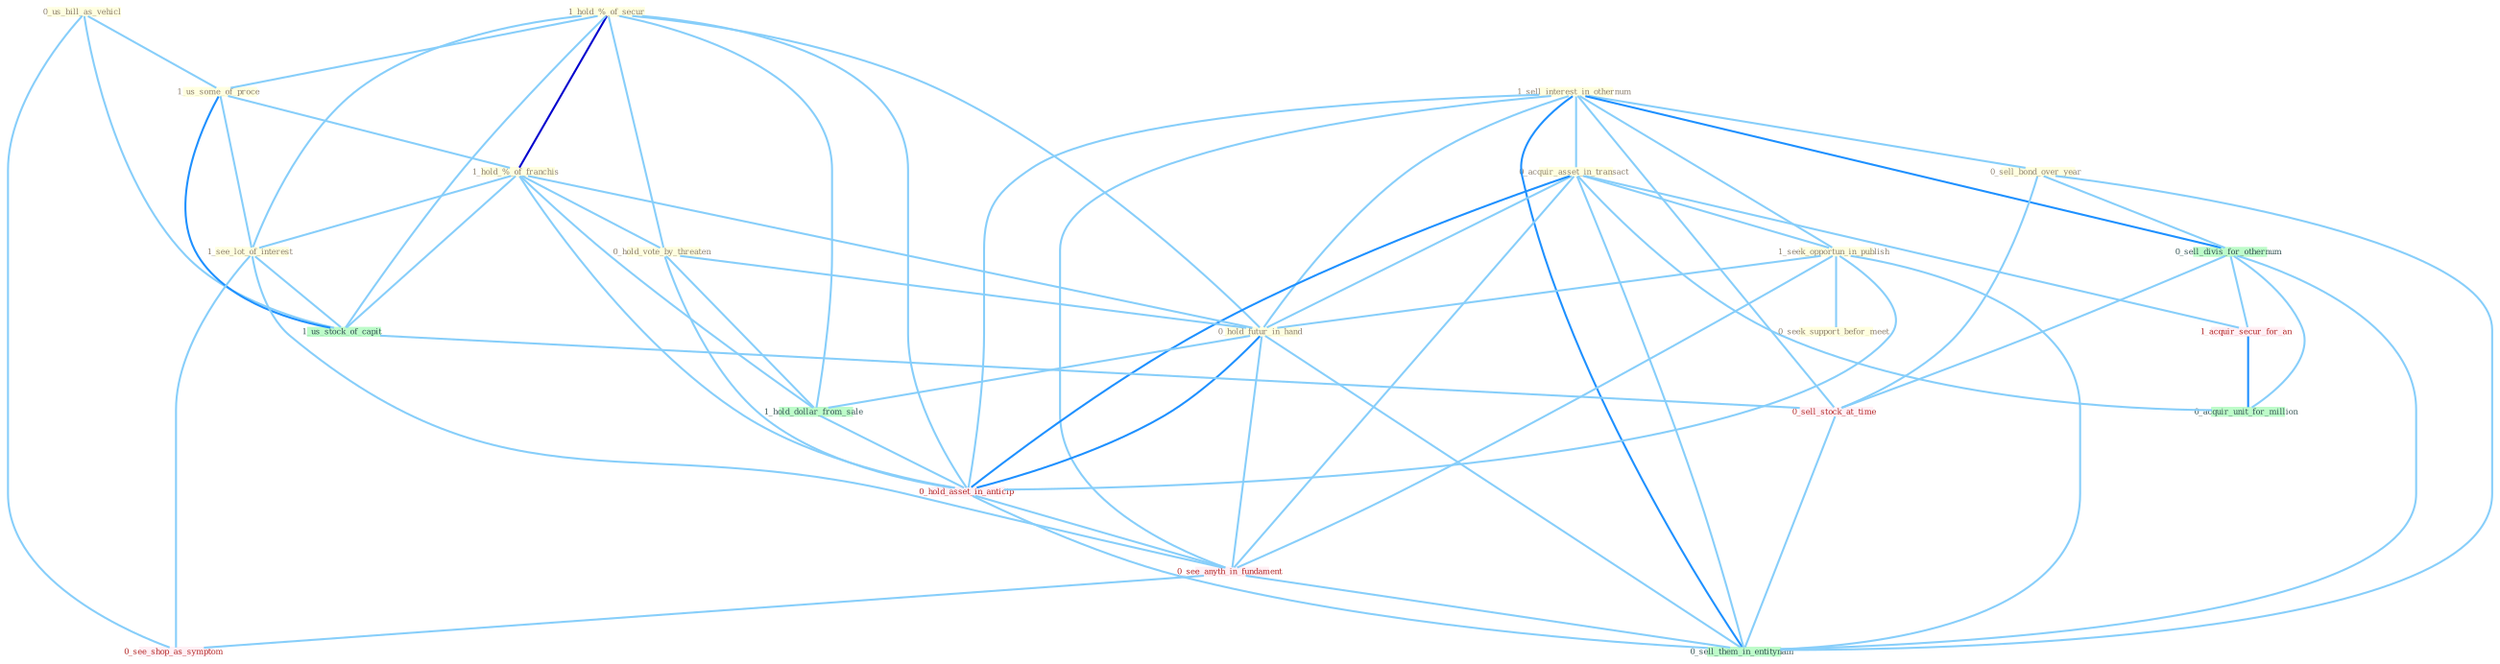 Graph G{ 
    node
    [shape=polygon,style=filled,width=.5,height=.06,color="#BDFCC9",fixedsize=true,fontsize=4,
    fontcolor="#2f4f4f"];
    {node
    [color="#ffffe0", fontcolor="#8b7d6b"] "1_hold_%_of_secur " "1_sell_interest_in_othernum " "0_sell_bond_over_year " "0_us_bill_as_vehicl " "0_acquir_asset_in_transact " "1_us_some_of_proce " "1_seek_opportun_in_publish " "1_hold_%_of_franchis " "0_seek_support_befor_meet " "1_see_lot_of_interest " "0_hold_vote_by_threaten " "0_hold_futur_in_hand "}
{node [color="#fff0f5", fontcolor="#b22222"] "1_acquir_secur_for_an " "0_hold_asset_in_anticip " "0_sell_stock_at_time " "0_see_anyth_in_fundament " "0_see_shop_as_symptom "}
edge [color="#B0E2FF"];

	"1_hold_%_of_secur " -- "1_us_some_of_proce " [w="1", color="#87cefa" ];
	"1_hold_%_of_secur " -- "1_hold_%_of_franchis " [w="3", color="#0000cd" , len=0.6];
	"1_hold_%_of_secur " -- "1_see_lot_of_interest " [w="1", color="#87cefa" ];
	"1_hold_%_of_secur " -- "0_hold_vote_by_threaten " [w="1", color="#87cefa" ];
	"1_hold_%_of_secur " -- "0_hold_futur_in_hand " [w="1", color="#87cefa" ];
	"1_hold_%_of_secur " -- "1_us_stock_of_capit " [w="1", color="#87cefa" ];
	"1_hold_%_of_secur " -- "1_hold_dollar_from_sale " [w="1", color="#87cefa" ];
	"1_hold_%_of_secur " -- "0_hold_asset_in_anticip " [w="1", color="#87cefa" ];
	"1_sell_interest_in_othernum " -- "0_sell_bond_over_year " [w="1", color="#87cefa" ];
	"1_sell_interest_in_othernum " -- "0_acquir_asset_in_transact " [w="1", color="#87cefa" ];
	"1_sell_interest_in_othernum " -- "1_seek_opportun_in_publish " [w="1", color="#87cefa" ];
	"1_sell_interest_in_othernum " -- "0_hold_futur_in_hand " [w="1", color="#87cefa" ];
	"1_sell_interest_in_othernum " -- "0_sell_divis_for_othernum " [w="2", color="#1e90ff" , len=0.8];
	"1_sell_interest_in_othernum " -- "0_hold_asset_in_anticip " [w="1", color="#87cefa" ];
	"1_sell_interest_in_othernum " -- "0_sell_stock_at_time " [w="1", color="#87cefa" ];
	"1_sell_interest_in_othernum " -- "0_see_anyth_in_fundament " [w="1", color="#87cefa" ];
	"1_sell_interest_in_othernum " -- "0_sell_them_in_entitynam " [w="2", color="#1e90ff" , len=0.8];
	"0_sell_bond_over_year " -- "0_sell_divis_for_othernum " [w="1", color="#87cefa" ];
	"0_sell_bond_over_year " -- "0_sell_stock_at_time " [w="1", color="#87cefa" ];
	"0_sell_bond_over_year " -- "0_sell_them_in_entitynam " [w="1", color="#87cefa" ];
	"0_us_bill_as_vehicl " -- "1_us_some_of_proce " [w="1", color="#87cefa" ];
	"0_us_bill_as_vehicl " -- "1_us_stock_of_capit " [w="1", color="#87cefa" ];
	"0_us_bill_as_vehicl " -- "0_see_shop_as_symptom " [w="1", color="#87cefa" ];
	"0_acquir_asset_in_transact " -- "1_seek_opportun_in_publish " [w="1", color="#87cefa" ];
	"0_acquir_asset_in_transact " -- "0_hold_futur_in_hand " [w="1", color="#87cefa" ];
	"0_acquir_asset_in_transact " -- "1_acquir_secur_for_an " [w="1", color="#87cefa" ];
	"0_acquir_asset_in_transact " -- "0_hold_asset_in_anticip " [w="2", color="#1e90ff" , len=0.8];
	"0_acquir_asset_in_transact " -- "0_see_anyth_in_fundament " [w="1", color="#87cefa" ];
	"0_acquir_asset_in_transact " -- "0_acquir_unit_for_million " [w="1", color="#87cefa" ];
	"0_acquir_asset_in_transact " -- "0_sell_them_in_entitynam " [w="1", color="#87cefa" ];
	"1_us_some_of_proce " -- "1_hold_%_of_franchis " [w="1", color="#87cefa" ];
	"1_us_some_of_proce " -- "1_see_lot_of_interest " [w="1", color="#87cefa" ];
	"1_us_some_of_proce " -- "1_us_stock_of_capit " [w="2", color="#1e90ff" , len=0.8];
	"1_seek_opportun_in_publish " -- "0_seek_support_befor_meet " [w="1", color="#87cefa" ];
	"1_seek_opportun_in_publish " -- "0_hold_futur_in_hand " [w="1", color="#87cefa" ];
	"1_seek_opportun_in_publish " -- "0_hold_asset_in_anticip " [w="1", color="#87cefa" ];
	"1_seek_opportun_in_publish " -- "0_see_anyth_in_fundament " [w="1", color="#87cefa" ];
	"1_seek_opportun_in_publish " -- "0_sell_them_in_entitynam " [w="1", color="#87cefa" ];
	"1_hold_%_of_franchis " -- "1_see_lot_of_interest " [w="1", color="#87cefa" ];
	"1_hold_%_of_franchis " -- "0_hold_vote_by_threaten " [w="1", color="#87cefa" ];
	"1_hold_%_of_franchis " -- "0_hold_futur_in_hand " [w="1", color="#87cefa" ];
	"1_hold_%_of_franchis " -- "1_us_stock_of_capit " [w="1", color="#87cefa" ];
	"1_hold_%_of_franchis " -- "1_hold_dollar_from_sale " [w="1", color="#87cefa" ];
	"1_hold_%_of_franchis " -- "0_hold_asset_in_anticip " [w="1", color="#87cefa" ];
	"1_see_lot_of_interest " -- "1_us_stock_of_capit " [w="1", color="#87cefa" ];
	"1_see_lot_of_interest " -- "0_see_anyth_in_fundament " [w="1", color="#87cefa" ];
	"1_see_lot_of_interest " -- "0_see_shop_as_symptom " [w="1", color="#87cefa" ];
	"0_hold_vote_by_threaten " -- "0_hold_futur_in_hand " [w="1", color="#87cefa" ];
	"0_hold_vote_by_threaten " -- "1_hold_dollar_from_sale " [w="1", color="#87cefa" ];
	"0_hold_vote_by_threaten " -- "0_hold_asset_in_anticip " [w="1", color="#87cefa" ];
	"0_hold_futur_in_hand " -- "1_hold_dollar_from_sale " [w="1", color="#87cefa" ];
	"0_hold_futur_in_hand " -- "0_hold_asset_in_anticip " [w="2", color="#1e90ff" , len=0.8];
	"0_hold_futur_in_hand " -- "0_see_anyth_in_fundament " [w="1", color="#87cefa" ];
	"0_hold_futur_in_hand " -- "0_sell_them_in_entitynam " [w="1", color="#87cefa" ];
	"0_sell_divis_for_othernum " -- "1_acquir_secur_for_an " [w="1", color="#87cefa" ];
	"0_sell_divis_for_othernum " -- "0_sell_stock_at_time " [w="1", color="#87cefa" ];
	"0_sell_divis_for_othernum " -- "0_acquir_unit_for_million " [w="1", color="#87cefa" ];
	"0_sell_divis_for_othernum " -- "0_sell_them_in_entitynam " [w="1", color="#87cefa" ];
	"1_acquir_secur_for_an " -- "0_acquir_unit_for_million " [w="2", color="#1e90ff" , len=0.8];
	"1_us_stock_of_capit " -- "0_sell_stock_at_time " [w="1", color="#87cefa" ];
	"1_hold_dollar_from_sale " -- "0_hold_asset_in_anticip " [w="1", color="#87cefa" ];
	"0_hold_asset_in_anticip " -- "0_see_anyth_in_fundament " [w="1", color="#87cefa" ];
	"0_hold_asset_in_anticip " -- "0_sell_them_in_entitynam " [w="1", color="#87cefa" ];
	"0_sell_stock_at_time " -- "0_sell_them_in_entitynam " [w="1", color="#87cefa" ];
	"0_see_anyth_in_fundament " -- "0_see_shop_as_symptom " [w="1", color="#87cefa" ];
	"0_see_anyth_in_fundament " -- "0_sell_them_in_entitynam " [w="1", color="#87cefa" ];
}
